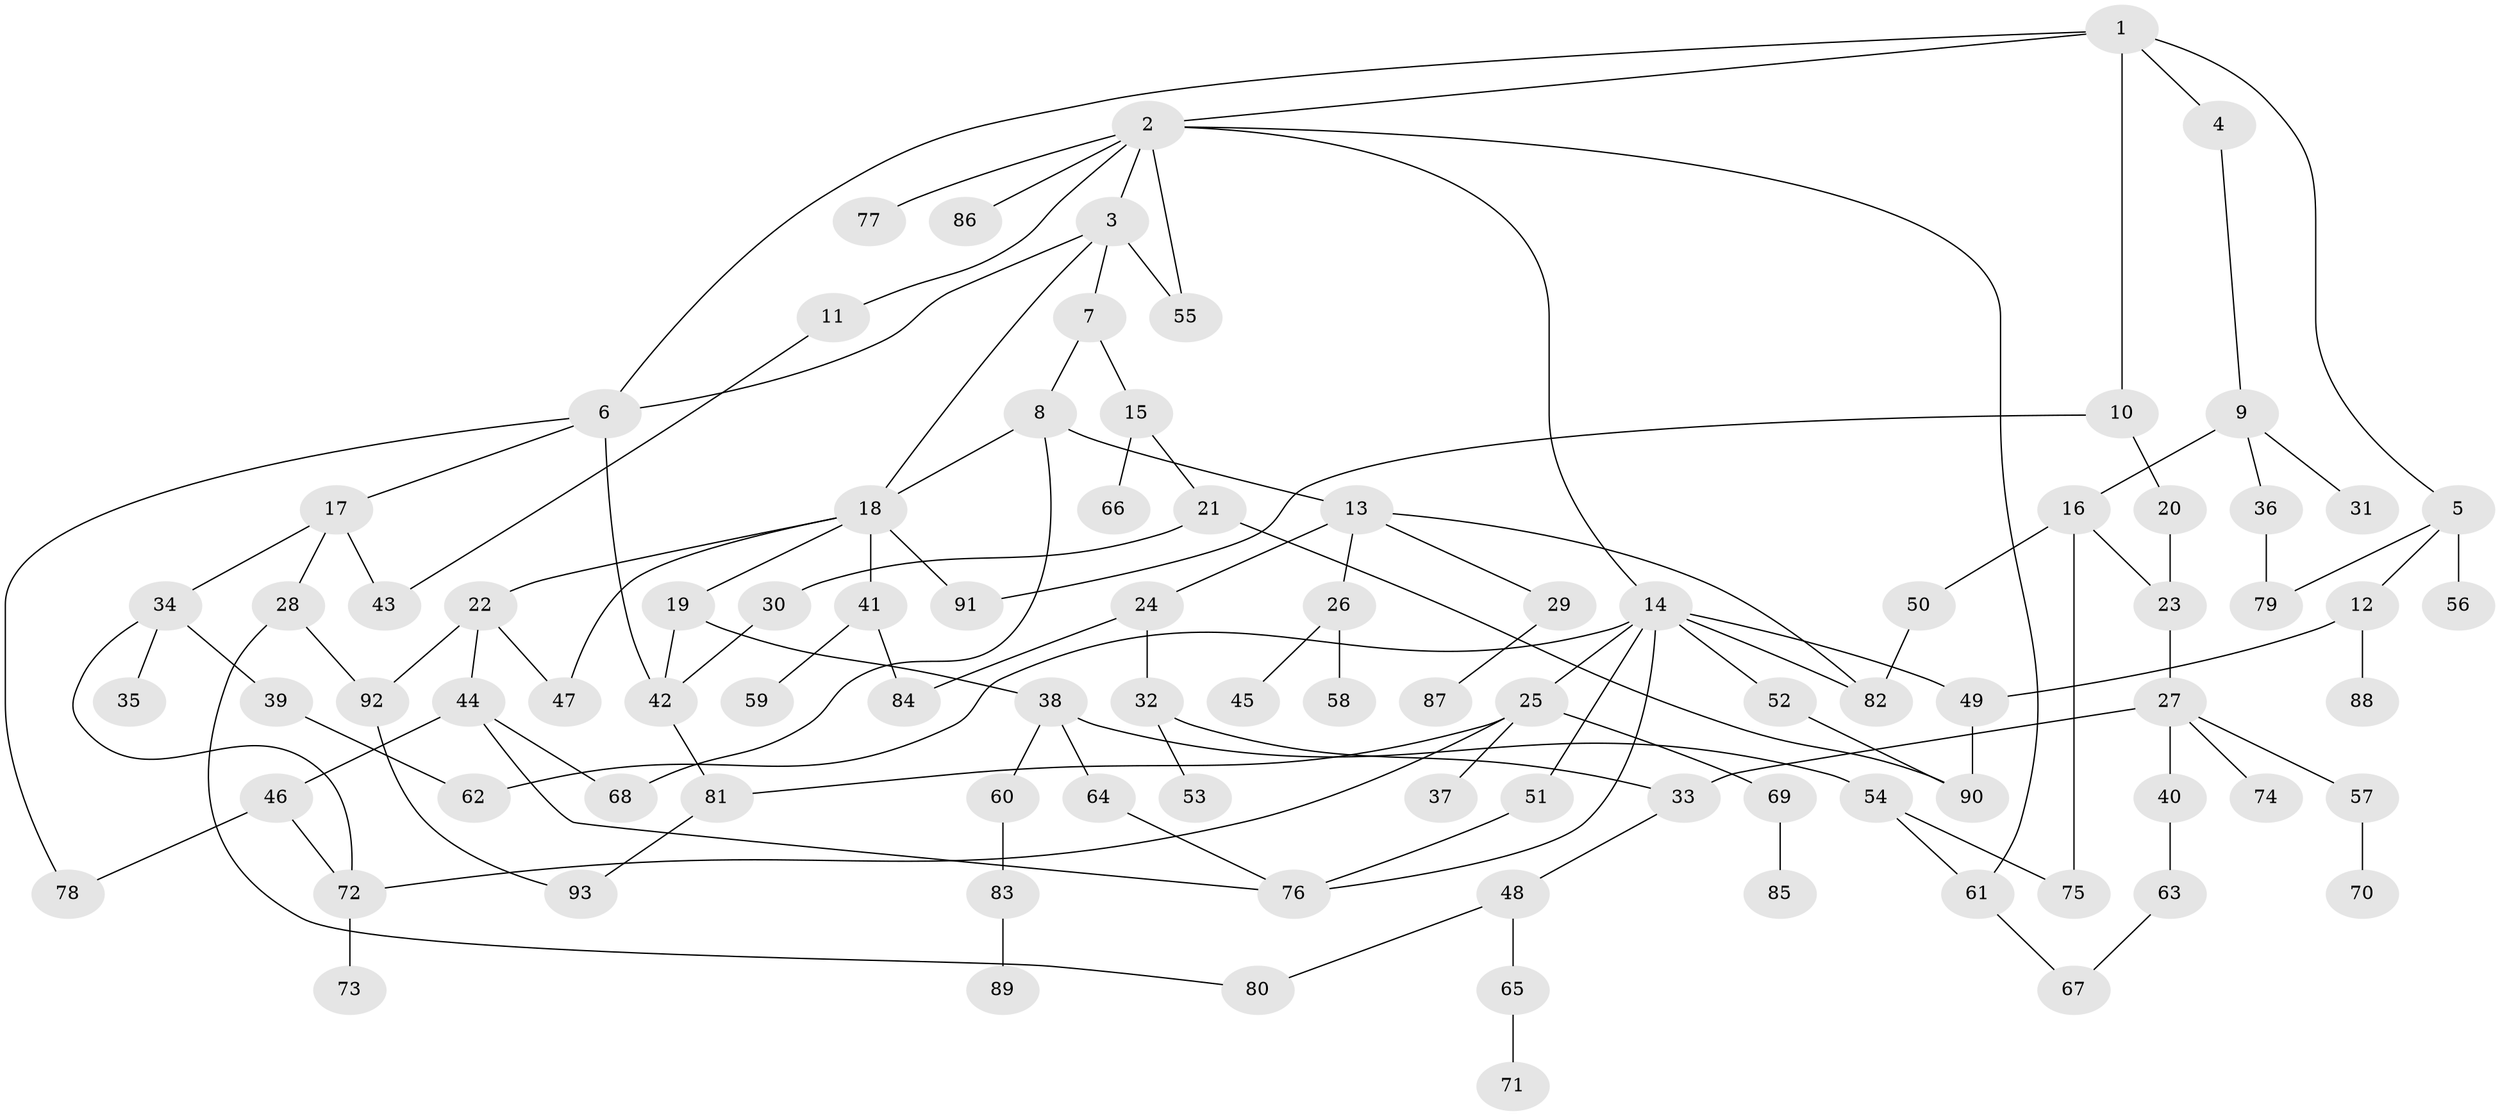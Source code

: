 // coarse degree distribution, {8: 0.016666666666666666, 13: 0.016666666666666666, 4: 0.13333333333333333, 2: 0.2833333333333333, 3: 0.23333333333333334, 9: 0.016666666666666666, 5: 0.1, 1: 0.2}
// Generated by graph-tools (version 1.1) at 2025/51/02/27/25 19:51:39]
// undirected, 93 vertices, 124 edges
graph export_dot {
graph [start="1"]
  node [color=gray90,style=filled];
  1;
  2;
  3;
  4;
  5;
  6;
  7;
  8;
  9;
  10;
  11;
  12;
  13;
  14;
  15;
  16;
  17;
  18;
  19;
  20;
  21;
  22;
  23;
  24;
  25;
  26;
  27;
  28;
  29;
  30;
  31;
  32;
  33;
  34;
  35;
  36;
  37;
  38;
  39;
  40;
  41;
  42;
  43;
  44;
  45;
  46;
  47;
  48;
  49;
  50;
  51;
  52;
  53;
  54;
  55;
  56;
  57;
  58;
  59;
  60;
  61;
  62;
  63;
  64;
  65;
  66;
  67;
  68;
  69;
  70;
  71;
  72;
  73;
  74;
  75;
  76;
  77;
  78;
  79;
  80;
  81;
  82;
  83;
  84;
  85;
  86;
  87;
  88;
  89;
  90;
  91;
  92;
  93;
  1 -- 2;
  1 -- 4;
  1 -- 5;
  1 -- 6;
  1 -- 10;
  2 -- 3;
  2 -- 11;
  2 -- 14;
  2 -- 77;
  2 -- 86;
  2 -- 55;
  2 -- 61;
  3 -- 7;
  3 -- 55;
  3 -- 18;
  3 -- 6;
  4 -- 9;
  5 -- 12;
  5 -- 56;
  5 -- 79;
  6 -- 17;
  6 -- 42;
  6 -- 78;
  7 -- 8;
  7 -- 15;
  8 -- 13;
  8 -- 18;
  8 -- 68;
  9 -- 16;
  9 -- 31;
  9 -- 36;
  10 -- 20;
  10 -- 91;
  11 -- 43;
  12 -- 49;
  12 -- 88;
  13 -- 24;
  13 -- 26;
  13 -- 29;
  13 -- 82;
  14 -- 25;
  14 -- 51;
  14 -- 52;
  14 -- 62;
  14 -- 82;
  14 -- 49;
  14 -- 76;
  15 -- 21;
  15 -- 66;
  16 -- 50;
  16 -- 75;
  16 -- 23;
  17 -- 28;
  17 -- 34;
  17 -- 43;
  18 -- 19;
  18 -- 22;
  18 -- 41;
  18 -- 91;
  18 -- 47;
  19 -- 38;
  19 -- 42;
  20 -- 23;
  21 -- 30;
  21 -- 90;
  22 -- 44;
  22 -- 47;
  22 -- 92;
  23 -- 27;
  24 -- 32;
  24 -- 84;
  25 -- 37;
  25 -- 69;
  25 -- 72;
  25 -- 81;
  26 -- 45;
  26 -- 58;
  27 -- 40;
  27 -- 57;
  27 -- 74;
  27 -- 33;
  28 -- 80;
  28 -- 92;
  29 -- 87;
  30 -- 42;
  32 -- 33;
  32 -- 53;
  33 -- 48;
  34 -- 35;
  34 -- 39;
  34 -- 72;
  36 -- 79;
  38 -- 54;
  38 -- 60;
  38 -- 64;
  39 -- 62;
  40 -- 63;
  41 -- 59;
  41 -- 84;
  42 -- 81;
  44 -- 46;
  44 -- 68;
  44 -- 76;
  46 -- 72;
  46 -- 78;
  48 -- 65;
  48 -- 80;
  49 -- 90;
  50 -- 82;
  51 -- 76;
  52 -- 90;
  54 -- 61;
  54 -- 75;
  57 -- 70;
  60 -- 83;
  61 -- 67;
  63 -- 67;
  64 -- 76;
  65 -- 71;
  69 -- 85;
  72 -- 73;
  81 -- 93;
  83 -- 89;
  92 -- 93;
}

